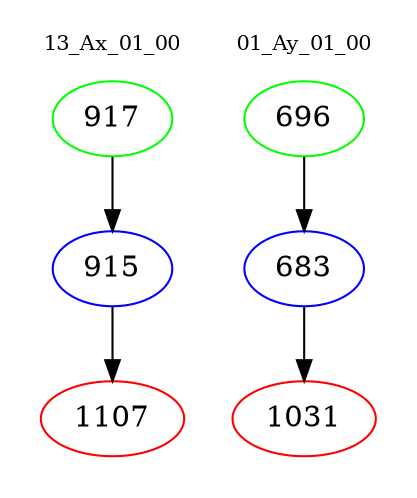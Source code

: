 digraph{
subgraph cluster_0 {
color = white
label = "13_Ax_01_00";
fontsize=10;
T0_917 [label="917", color="green"]
T0_917 -> T0_915 [color="black"]
T0_915 [label="915", color="blue"]
T0_915 -> T0_1107 [color="black"]
T0_1107 [label="1107", color="red"]
}
subgraph cluster_1 {
color = white
label = "01_Ay_01_00";
fontsize=10;
T1_696 [label="696", color="green"]
T1_696 -> T1_683 [color="black"]
T1_683 [label="683", color="blue"]
T1_683 -> T1_1031 [color="black"]
T1_1031 [label="1031", color="red"]
}
}
